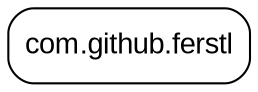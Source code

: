 digraph "parent" {
  node [shape="box",style="rounded",fontname="Arial",fontsize="14"]
  edge [fontsize="10",fontname="Arial"]

  // Node Definitions:
  "com.github.ferstl:compile"[label=<<font point-size="14">com.github.ferstl</font>>]

  // Edge Definitions:
}